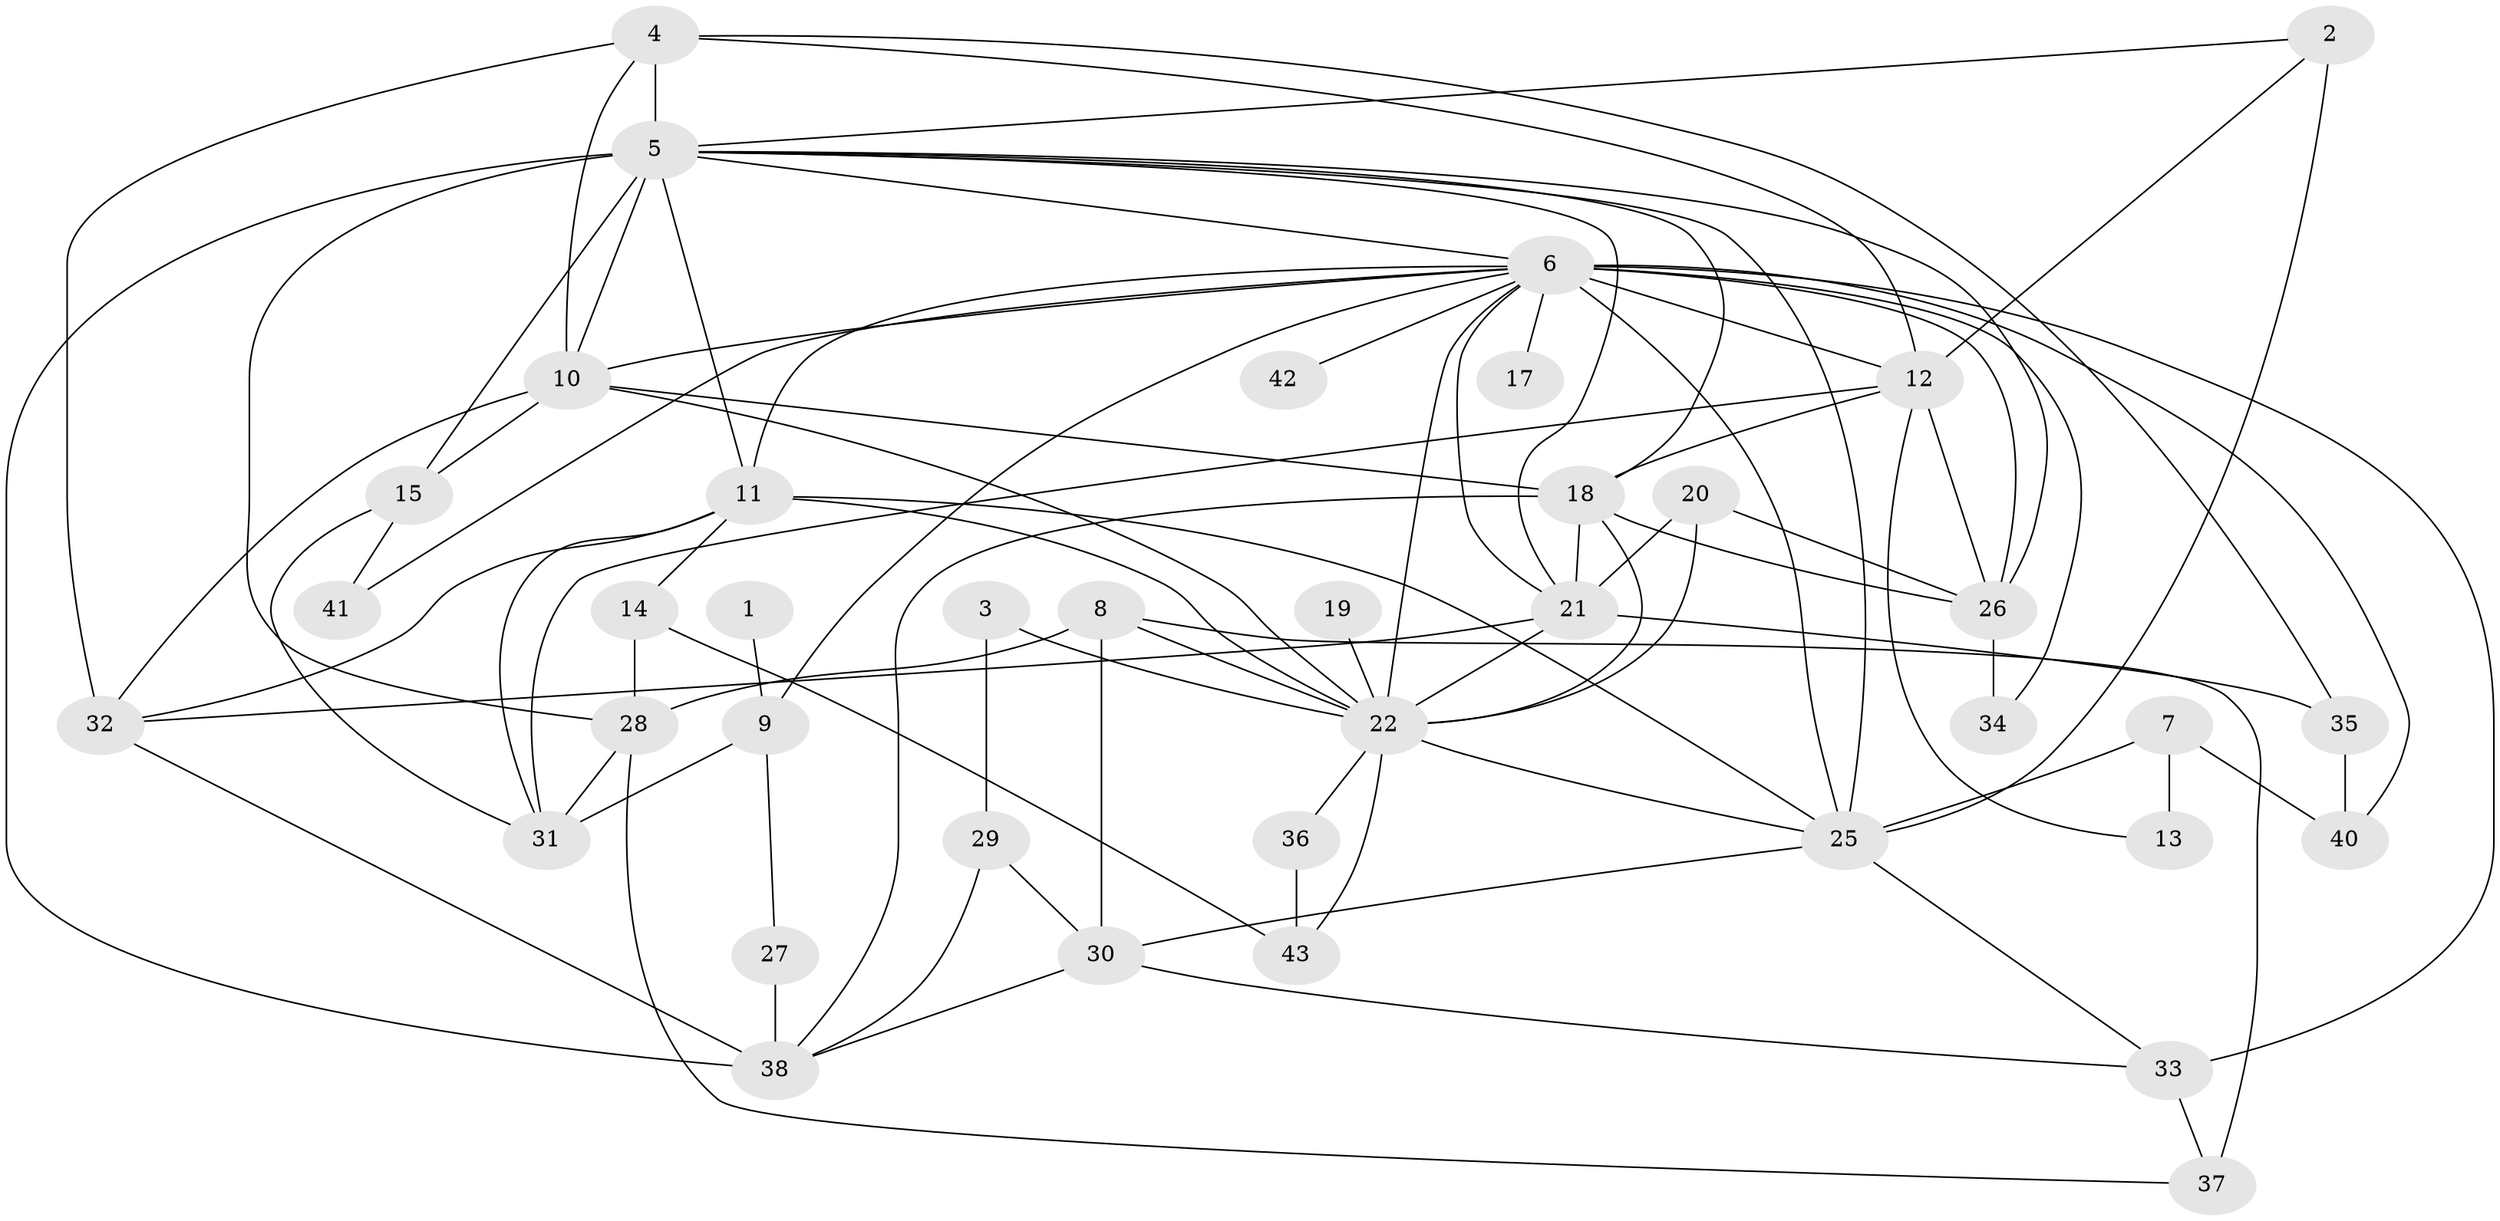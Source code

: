 // original degree distribution, {2: 0.22758620689655173, 3: 0.2206896551724138, 1: 0.16551724137931034, 5: 0.09655172413793103, 9: 0.013793103448275862, 6: 0.06206896551724138, 4: 0.16551724137931034, 0: 0.034482758620689655, 7: 0.013793103448275862}
// Generated by graph-tools (version 1.1) at 2025/48/03/04/25 22:48:28]
// undirected, 39 vertices, 89 edges
graph export_dot {
  node [color=gray90,style=filled];
  1;
  2;
  3;
  4;
  5;
  6;
  7;
  8;
  9;
  10;
  11;
  12;
  13;
  14;
  15;
  17;
  18;
  19;
  20;
  21;
  22;
  25;
  26;
  27;
  28;
  29;
  30;
  31;
  32;
  33;
  34;
  35;
  36;
  37;
  38;
  40;
  41;
  42;
  43;
  1 -- 9 [weight=1.0];
  2 -- 5 [weight=1.0];
  2 -- 12 [weight=2.0];
  2 -- 25 [weight=2.0];
  3 -- 22 [weight=1.0];
  3 -- 29 [weight=1.0];
  4 -- 5 [weight=3.0];
  4 -- 10 [weight=1.0];
  4 -- 12 [weight=1.0];
  4 -- 32 [weight=2.0];
  4 -- 35 [weight=1.0];
  5 -- 6 [weight=2.0];
  5 -- 10 [weight=2.0];
  5 -- 11 [weight=3.0];
  5 -- 15 [weight=1.0];
  5 -- 18 [weight=1.0];
  5 -- 21 [weight=2.0];
  5 -- 25 [weight=1.0];
  5 -- 26 [weight=1.0];
  5 -- 28 [weight=1.0];
  5 -- 38 [weight=3.0];
  6 -- 9 [weight=1.0];
  6 -- 10 [weight=1.0];
  6 -- 11 [weight=1.0];
  6 -- 12 [weight=1.0];
  6 -- 17 [weight=1.0];
  6 -- 21 [weight=1.0];
  6 -- 22 [weight=1.0];
  6 -- 25 [weight=2.0];
  6 -- 26 [weight=3.0];
  6 -- 33 [weight=3.0];
  6 -- 34 [weight=1.0];
  6 -- 40 [weight=1.0];
  6 -- 41 [weight=2.0];
  6 -- 42 [weight=1.0];
  7 -- 13 [weight=2.0];
  7 -- 25 [weight=1.0];
  7 -- 40 [weight=1.0];
  8 -- 22 [weight=1.0];
  8 -- 28 [weight=1.0];
  8 -- 30 [weight=3.0];
  8 -- 37 [weight=2.0];
  9 -- 27 [weight=1.0];
  9 -- 31 [weight=1.0];
  10 -- 15 [weight=1.0];
  10 -- 18 [weight=1.0];
  10 -- 22 [weight=2.0];
  10 -- 32 [weight=1.0];
  11 -- 14 [weight=2.0];
  11 -- 22 [weight=1.0];
  11 -- 25 [weight=1.0];
  11 -- 31 [weight=1.0];
  11 -- 32 [weight=1.0];
  12 -- 13 [weight=1.0];
  12 -- 18 [weight=2.0];
  12 -- 26 [weight=2.0];
  12 -- 31 [weight=2.0];
  14 -- 28 [weight=1.0];
  14 -- 43 [weight=1.0];
  15 -- 31 [weight=1.0];
  15 -- 41 [weight=1.0];
  18 -- 21 [weight=3.0];
  18 -- 22 [weight=1.0];
  18 -- 26 [weight=1.0];
  18 -- 38 [weight=1.0];
  19 -- 22 [weight=1.0];
  20 -- 21 [weight=2.0];
  20 -- 22 [weight=1.0];
  20 -- 26 [weight=1.0];
  21 -- 22 [weight=3.0];
  21 -- 32 [weight=1.0];
  21 -- 35 [weight=1.0];
  22 -- 25 [weight=1.0];
  22 -- 36 [weight=1.0];
  22 -- 43 [weight=1.0];
  25 -- 30 [weight=1.0];
  25 -- 33 [weight=2.0];
  26 -- 34 [weight=1.0];
  27 -- 38 [weight=2.0];
  28 -- 31 [weight=1.0];
  28 -- 37 [weight=1.0];
  29 -- 30 [weight=1.0];
  29 -- 38 [weight=1.0];
  30 -- 33 [weight=1.0];
  30 -- 38 [weight=1.0];
  32 -- 38 [weight=1.0];
  33 -- 37 [weight=1.0];
  35 -- 40 [weight=1.0];
  36 -- 43 [weight=1.0];
}
